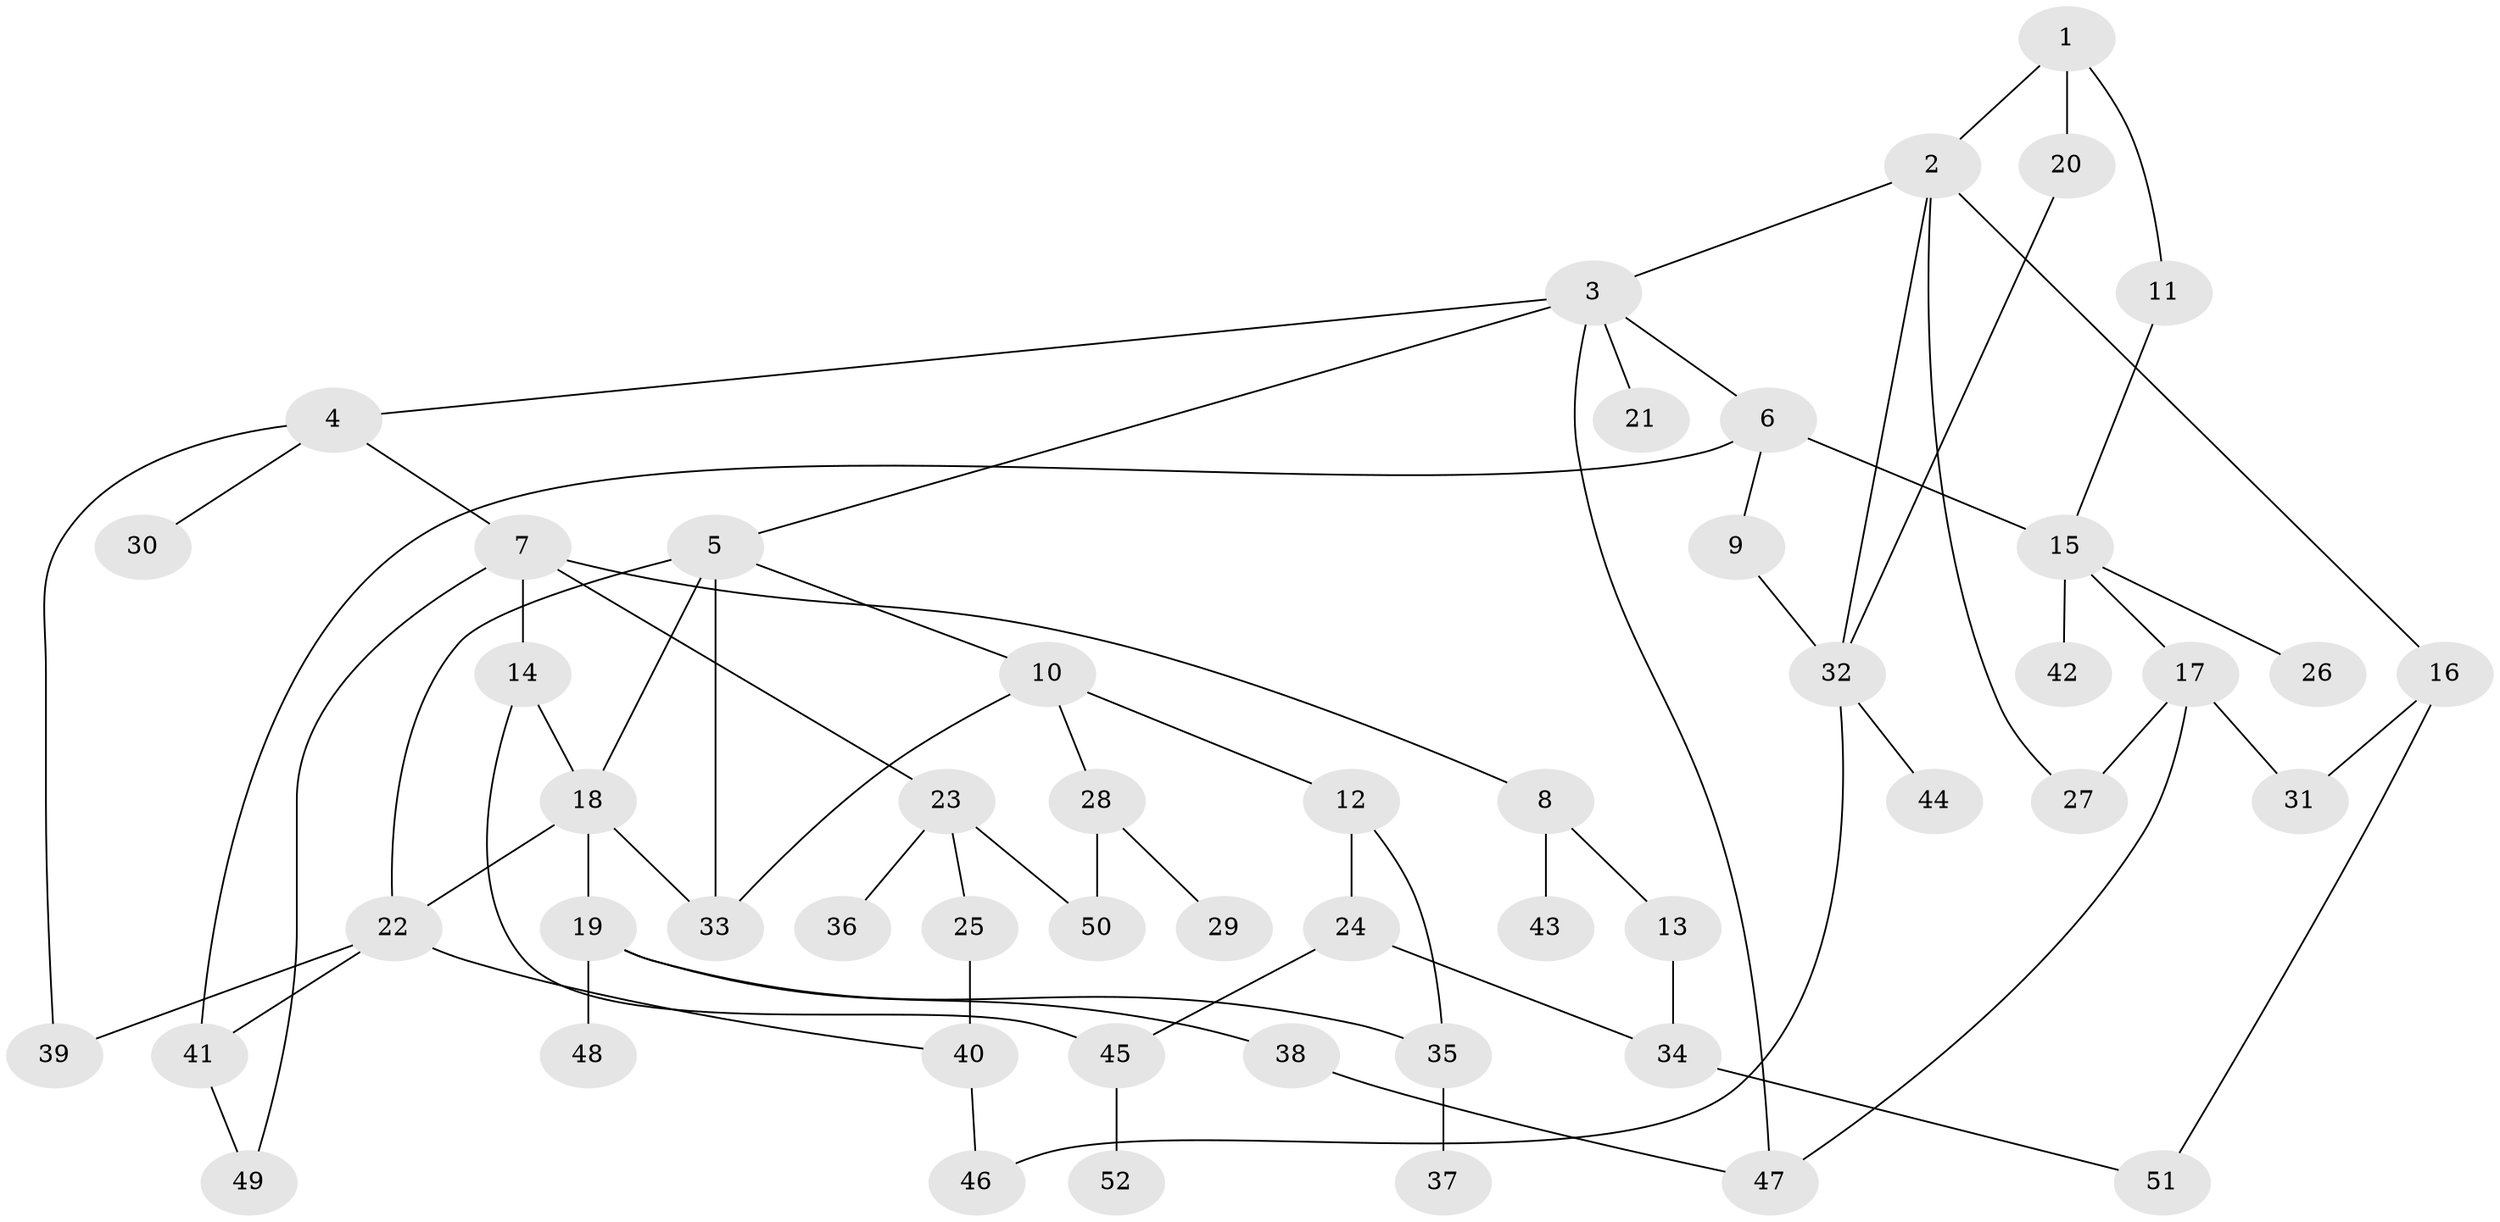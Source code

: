 // coarse degree distribution, {3: 0.125, 5: 0.25, 4: 0.1875, 6: 0.0625, 2: 0.375}
// Generated by graph-tools (version 1.1) at 2025/48/03/04/25 22:48:53]
// undirected, 52 vertices, 72 edges
graph export_dot {
  node [color=gray90,style=filled];
  1;
  2;
  3;
  4;
  5;
  6;
  7;
  8;
  9;
  10;
  11;
  12;
  13;
  14;
  15;
  16;
  17;
  18;
  19;
  20;
  21;
  22;
  23;
  24;
  25;
  26;
  27;
  28;
  29;
  30;
  31;
  32;
  33;
  34;
  35;
  36;
  37;
  38;
  39;
  40;
  41;
  42;
  43;
  44;
  45;
  46;
  47;
  48;
  49;
  50;
  51;
  52;
  1 -- 2;
  1 -- 11;
  1 -- 20;
  2 -- 3;
  2 -- 16;
  2 -- 27;
  2 -- 32;
  3 -- 4;
  3 -- 5;
  3 -- 6;
  3 -- 21;
  3 -- 47;
  4 -- 7;
  4 -- 30;
  4 -- 39;
  5 -- 10;
  5 -- 33;
  5 -- 18;
  5 -- 22;
  6 -- 9;
  6 -- 41;
  6 -- 15;
  7 -- 8;
  7 -- 14;
  7 -- 23;
  7 -- 49;
  8 -- 13;
  8 -- 43;
  9 -- 32;
  10 -- 12;
  10 -- 28;
  10 -- 33;
  11 -- 15;
  12 -- 24;
  12 -- 35;
  13 -- 34;
  14 -- 18;
  14 -- 45;
  15 -- 17;
  15 -- 26;
  15 -- 42;
  16 -- 51;
  16 -- 31;
  17 -- 27;
  17 -- 31;
  17 -- 47;
  18 -- 19;
  18 -- 22;
  18 -- 33;
  19 -- 35;
  19 -- 38;
  19 -- 48;
  20 -- 32;
  22 -- 39;
  22 -- 41;
  22 -- 40;
  23 -- 25;
  23 -- 36;
  23 -- 50;
  24 -- 34;
  24 -- 45;
  25 -- 40;
  28 -- 29;
  28 -- 50;
  32 -- 44;
  32 -- 46;
  34 -- 51;
  35 -- 37;
  38 -- 47;
  40 -- 46;
  41 -- 49;
  45 -- 52;
}
